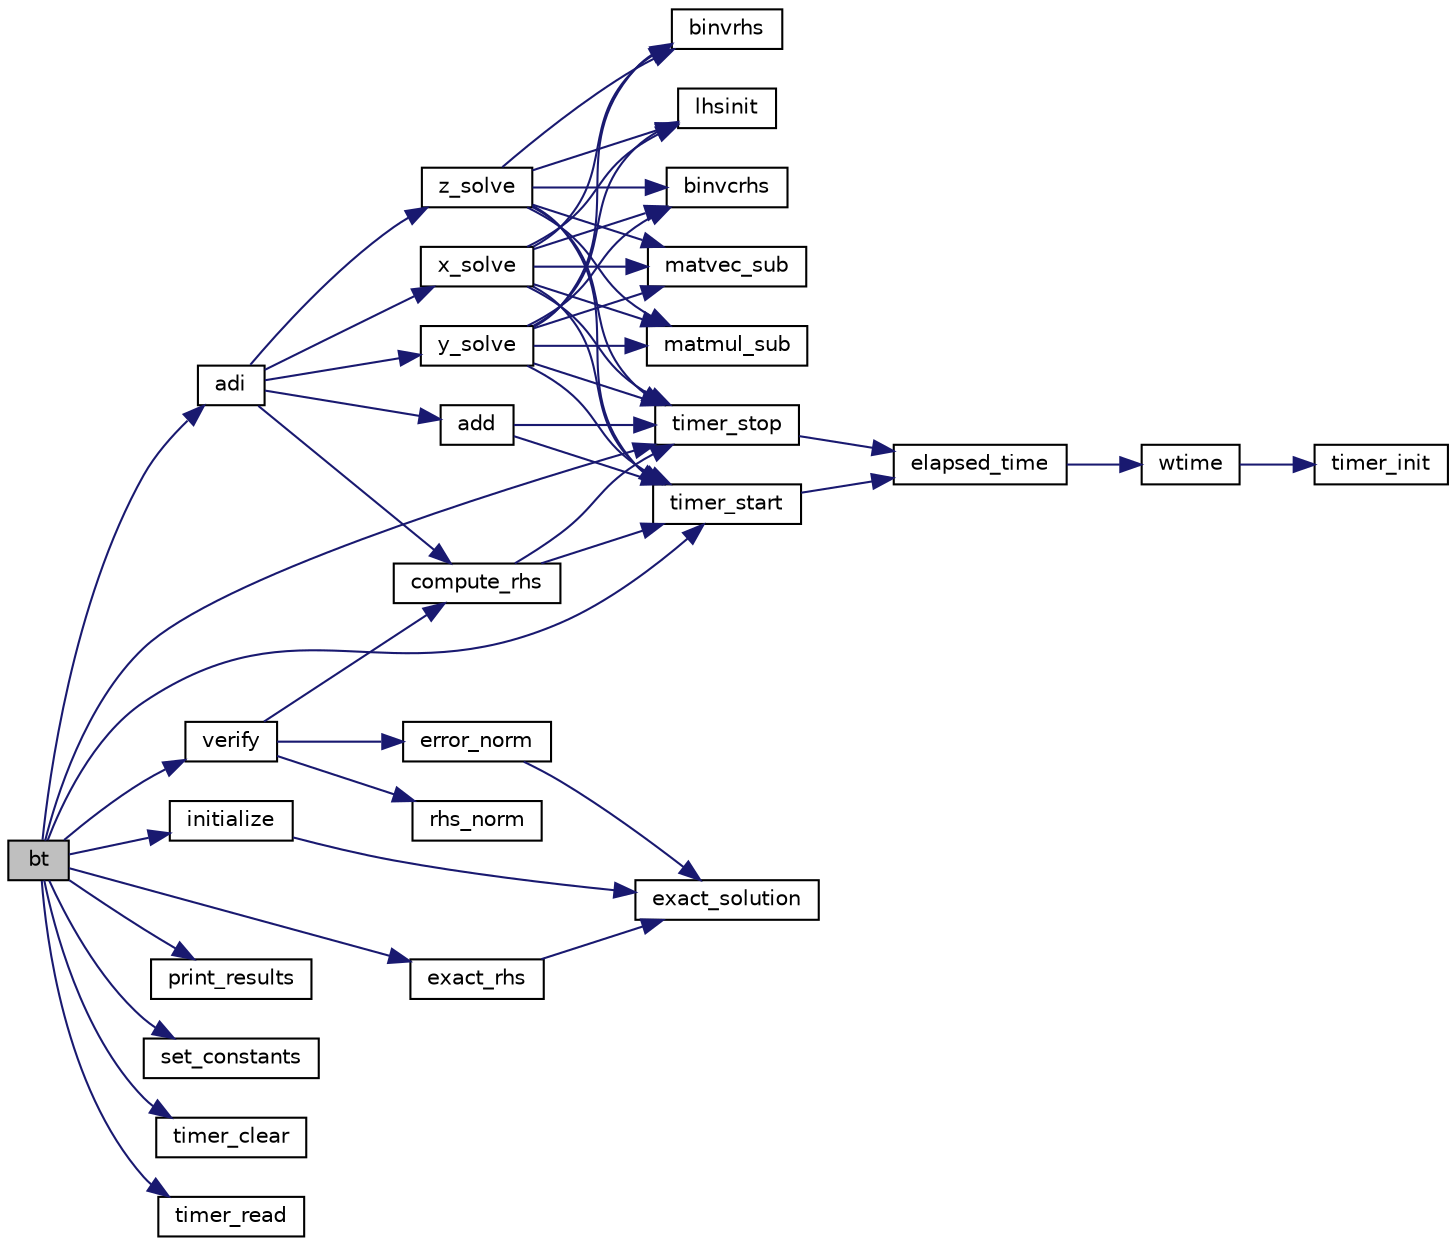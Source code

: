 digraph "bt"
{
  edge [fontname="Helvetica",fontsize="10",labelfontname="Helvetica",labelfontsize="10"];
  node [fontname="Helvetica",fontsize="10",shape=record];
  rankdir="LR";
  Node0 [label="bt",height=0.2,width=0.4,color="black", fillcolor="grey75", style="filled", fontcolor="black"];
  Node0 -> Node1 [color="midnightblue",fontsize="10",style="solid",fontname="Helvetica"];
  Node1 [label="adi",height=0.2,width=0.4,color="black", fillcolor="white", style="filled",URL="$adi_8f.html#ac9abd269aeab5056e75b1a41aee40922"];
  Node1 -> Node2 [color="midnightblue",fontsize="10",style="solid",fontname="Helvetica"];
  Node2 [label="add",height=0.2,width=0.4,color="black", fillcolor="white", style="filled",URL="$add_8f.html#ad5a525488888e82bc33e4c5aee62ba11"];
  Node2 -> Node3 [color="midnightblue",fontsize="10",style="solid",fontname="Helvetica"];
  Node3 [label="timer_start",height=0.2,width=0.4,color="black", fillcolor="white", style="filled",URL="$c__timers_8c.html#a3d36f34bd11b0ae1ca972b2f8dca7184"];
  Node3 -> Node4 [color="midnightblue",fontsize="10",style="solid",fontname="Helvetica"];
  Node4 [label="elapsed_time",height=0.2,width=0.4,color="black", fillcolor="white", style="filled",URL="$c__timers_8c.html#ae903e78373c7fc10b1add2af7f414fc7"];
  Node4 -> Node5 [color="midnightblue",fontsize="10",style="solid",fontname="Helvetica"];
  Node5 [label="wtime",height=0.2,width=0.4,color="black", fillcolor="white", style="filled",URL="$c__timers_8c.html#ac9951b33779afb06121d5ad44061508c"];
  Node5 -> Node6 [color="midnightblue",fontsize="10",style="solid",fontname="Helvetica"];
  Node6 [label="timer_init",height=0.2,width=0.4,color="black", fillcolor="white", style="filled",URL="$wtime__sgi64_8c.html#a896a4c37c6ecf8868ef0dc758e5a598c"];
  Node2 -> Node7 [color="midnightblue",fontsize="10",style="solid",fontname="Helvetica"];
  Node7 [label="timer_stop",height=0.2,width=0.4,color="black", fillcolor="white", style="filled",URL="$c__timers_8c.html#a524e26350ea90b131c0277cb160efb81"];
  Node7 -> Node4 [color="midnightblue",fontsize="10",style="solid",fontname="Helvetica"];
  Node1 -> Node8 [color="midnightblue",fontsize="10",style="solid",fontname="Helvetica"];
  Node8 [label="compute_rhs",height=0.2,width=0.4,color="black", fillcolor="white", style="filled",URL="$rhs_8f.html#aac95d3ca502c84d1b65e13ac6106778f"];
  Node8 -> Node3 [color="midnightblue",fontsize="10",style="solid",fontname="Helvetica"];
  Node8 -> Node7 [color="midnightblue",fontsize="10",style="solid",fontname="Helvetica"];
  Node1 -> Node9 [color="midnightblue",fontsize="10",style="solid",fontname="Helvetica"];
  Node9 [label="x_solve",height=0.2,width=0.4,color="black", fillcolor="white", style="filled",URL="$x__solve_8f.html#a6394db6a01ae18590e4dc55eb759b326"];
  Node9 -> Node3 [color="midnightblue",fontsize="10",style="solid",fontname="Helvetica"];
  Node9 -> Node10 [color="midnightblue",fontsize="10",style="solid",fontname="Helvetica"];
  Node10 [label="lhsinit",height=0.2,width=0.4,color="black", fillcolor="white", style="filled",URL="$initialize_8f.html#a3dac3d61a59a48d20f40db6eadbf3f74"];
  Node9 -> Node11 [color="midnightblue",fontsize="10",style="solid",fontname="Helvetica"];
  Node11 [label="binvcrhs",height=0.2,width=0.4,color="black", fillcolor="white", style="filled",URL="$solve__subs_8f.html#ab7d38b72c0e7231c2e510a54a2b34171"];
  Node9 -> Node12 [color="midnightblue",fontsize="10",style="solid",fontname="Helvetica"];
  Node12 [label="matvec_sub",height=0.2,width=0.4,color="black", fillcolor="white", style="filled",URL="$solve__subs_8f.html#a48691364f1d2458153883e4e30dbc220"];
  Node9 -> Node13 [color="midnightblue",fontsize="10",style="solid",fontname="Helvetica"];
  Node13 [label="matmul_sub",height=0.2,width=0.4,color="black", fillcolor="white", style="filled",URL="$solve__subs_8f.html#ae146d16c704e45ca565d55d5f3211f36"];
  Node9 -> Node14 [color="midnightblue",fontsize="10",style="solid",fontname="Helvetica"];
  Node14 [label="binvrhs",height=0.2,width=0.4,color="black", fillcolor="white", style="filled",URL="$solve__subs_8f.html#a0192014d9e1b53ad3f4644862617819e"];
  Node9 -> Node7 [color="midnightblue",fontsize="10",style="solid",fontname="Helvetica"];
  Node1 -> Node15 [color="midnightblue",fontsize="10",style="solid",fontname="Helvetica"];
  Node15 [label="y_solve",height=0.2,width=0.4,color="black", fillcolor="white", style="filled",URL="$y__solve_8f.html#a6126f80554c3569d25de2f083a469321"];
  Node15 -> Node3 [color="midnightblue",fontsize="10",style="solid",fontname="Helvetica"];
  Node15 -> Node10 [color="midnightblue",fontsize="10",style="solid",fontname="Helvetica"];
  Node15 -> Node11 [color="midnightblue",fontsize="10",style="solid",fontname="Helvetica"];
  Node15 -> Node12 [color="midnightblue",fontsize="10",style="solid",fontname="Helvetica"];
  Node15 -> Node13 [color="midnightblue",fontsize="10",style="solid",fontname="Helvetica"];
  Node15 -> Node14 [color="midnightblue",fontsize="10",style="solid",fontname="Helvetica"];
  Node15 -> Node7 [color="midnightblue",fontsize="10",style="solid",fontname="Helvetica"];
  Node1 -> Node16 [color="midnightblue",fontsize="10",style="solid",fontname="Helvetica"];
  Node16 [label="z_solve",height=0.2,width=0.4,color="black", fillcolor="white", style="filled",URL="$z__solve_8f.html#a8d436ceed5adec6897bdb3efe16cb0d9"];
  Node16 -> Node3 [color="midnightblue",fontsize="10",style="solid",fontname="Helvetica"];
  Node16 -> Node10 [color="midnightblue",fontsize="10",style="solid",fontname="Helvetica"];
  Node16 -> Node11 [color="midnightblue",fontsize="10",style="solid",fontname="Helvetica"];
  Node16 -> Node12 [color="midnightblue",fontsize="10",style="solid",fontname="Helvetica"];
  Node16 -> Node13 [color="midnightblue",fontsize="10",style="solid",fontname="Helvetica"];
  Node16 -> Node14 [color="midnightblue",fontsize="10",style="solid",fontname="Helvetica"];
  Node16 -> Node7 [color="midnightblue",fontsize="10",style="solid",fontname="Helvetica"];
  Node0 -> Node17 [color="midnightblue",fontsize="10",style="solid",fontname="Helvetica"];
  Node17 [label="exact_rhs",height=0.2,width=0.4,color="black", fillcolor="white", style="filled",URL="$exact__rhs_8f.html#a74b530761409ed5dff5fad5358d49d31"];
  Node17 -> Node18 [color="midnightblue",fontsize="10",style="solid",fontname="Helvetica"];
  Node18 [label="exact_solution",height=0.2,width=0.4,color="black", fillcolor="white", style="filled",URL="$exact__solution_8f.html#aa725c667725d041b31c10b0b2d7211a2"];
  Node0 -> Node19 [color="midnightblue",fontsize="10",style="solid",fontname="Helvetica"];
  Node19 [label="initialize",height=0.2,width=0.4,color="black", fillcolor="white", style="filled",URL="$initialize_8f.html#a4cbf48313172557ba247bf8505a7de2b"];
  Node19 -> Node18 [color="midnightblue",fontsize="10",style="solid",fontname="Helvetica"];
  Node0 -> Node20 [color="midnightblue",fontsize="10",style="solid",fontname="Helvetica"];
  Node20 [label="print_results",height=0.2,width=0.4,color="black", fillcolor="white", style="filled",URL="$print__results_8f.html#a974b118920438afab286d55a8fca0b50"];
  Node0 -> Node21 [color="midnightblue",fontsize="10",style="solid",fontname="Helvetica"];
  Node21 [label="set_constants",height=0.2,width=0.4,color="black", fillcolor="white", style="filled",URL="$set__constants_8f.html#ae30cc3c7d7f8e2f6a46e139c03a49955"];
  Node0 -> Node22 [color="midnightblue",fontsize="10",style="solid",fontname="Helvetica"];
  Node22 [label="timer_clear",height=0.2,width=0.4,color="black", fillcolor="white", style="filled",URL="$c__timers_8c.html#a15259d64fb38e2f52fd6eb6245e4fc68"];
  Node0 -> Node23 [color="midnightblue",fontsize="10",style="solid",fontname="Helvetica"];
  Node23 [label="timer_read",height=0.2,width=0.4,color="black", fillcolor="white", style="filled",URL="$c__timers_8c.html#a72e3c8dce2ac992fe9dc2559654dd5cc"];
  Node0 -> Node3 [color="midnightblue",fontsize="10",style="solid",fontname="Helvetica"];
  Node0 -> Node7 [color="midnightblue",fontsize="10",style="solid",fontname="Helvetica"];
  Node0 -> Node24 [color="midnightblue",fontsize="10",style="solid",fontname="Helvetica"];
  Node24 [label="verify",height=0.2,width=0.4,color="black", fillcolor="white", style="filled",URL="$verify_8f.html#ae7f1767de7440672d1a2fd0417323064"];
  Node24 -> Node25 [color="midnightblue",fontsize="10",style="solid",fontname="Helvetica"];
  Node25 [label="error_norm",height=0.2,width=0.4,color="black", fillcolor="white", style="filled",URL="$error_8f.html#a977e414add2f088787c0940258ba8243"];
  Node25 -> Node18 [color="midnightblue",fontsize="10",style="solid",fontname="Helvetica"];
  Node24 -> Node8 [color="midnightblue",fontsize="10",style="solid",fontname="Helvetica"];
  Node24 -> Node26 [color="midnightblue",fontsize="10",style="solid",fontname="Helvetica"];
  Node26 [label="rhs_norm",height=0.2,width=0.4,color="black", fillcolor="white", style="filled",URL="$error_8f.html#a17723f6ff81a3802f4edec468dcdb126"];
}

